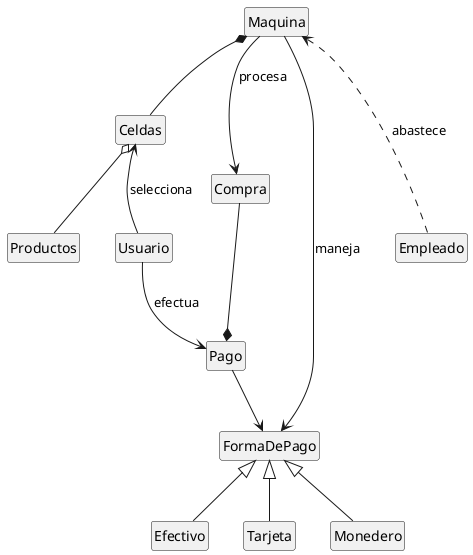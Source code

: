 @startuml diagramaDeClases
hide empty members
hide circles

class Maquina
class FormaDePago
class Pago
class Usuario
class Productos
class Celdas
class Compra
class Empleado

Maquina --> FormaDePago : maneja
Maquina *-- Celdas
Maquina --> Compra : procesa
Celdas o-- Productos
Usuario -U-> Celdas : selecciona 
Usuario --> Pago : efectua
Pago --> FormaDePago 
Compra --* Pago
Empleado .U..> Maquina : abastece
FormaDePago <|-- Efectivo
FormaDePago <|-- Tarjeta
FormaDePago <|-- Monedero

@enduml
